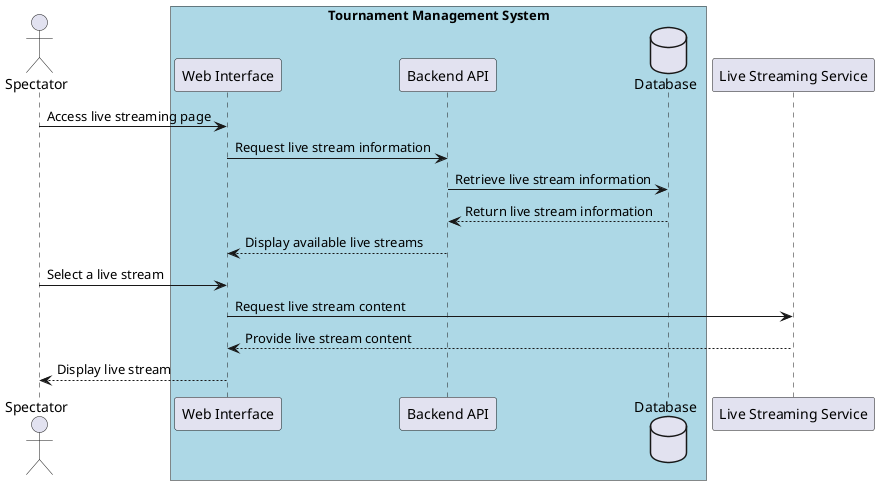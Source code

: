 @startuml
actor "Spectator" as spectator

box "Tournament Management System" #LightBlue
  participant "Web Interface" as web
  participant "Backend API" as api
  database "Database" as db
end box

participant "Live Streaming Service" as stream

spectator -> web : Access live streaming page
web -> api : Request live stream information
api -> db : Retrieve live stream information
db --> api : Return live stream information
api --> web : Display available live streams

spectator -> web : Select a live stream
web -> stream : Request live stream content
stream --> web : Provide live stream content
web --> spectator : Display live stream
@enduml



This diagram illustrates the process of a spectator viewing live streams of the tournament matches. The spectator
accesses the live streaming page on the web interface, which requests the live stream information from the backend API.
The API retrieves this information from the database and sends it back to the web interface, which displays the
available live streams to the spectator.

The spectator then selects a live stream, and the web interface requests the live stream content from the live streaming
 service. The live streaming service provides the content to the web interface, which then displays the live stream to
 the spectator.